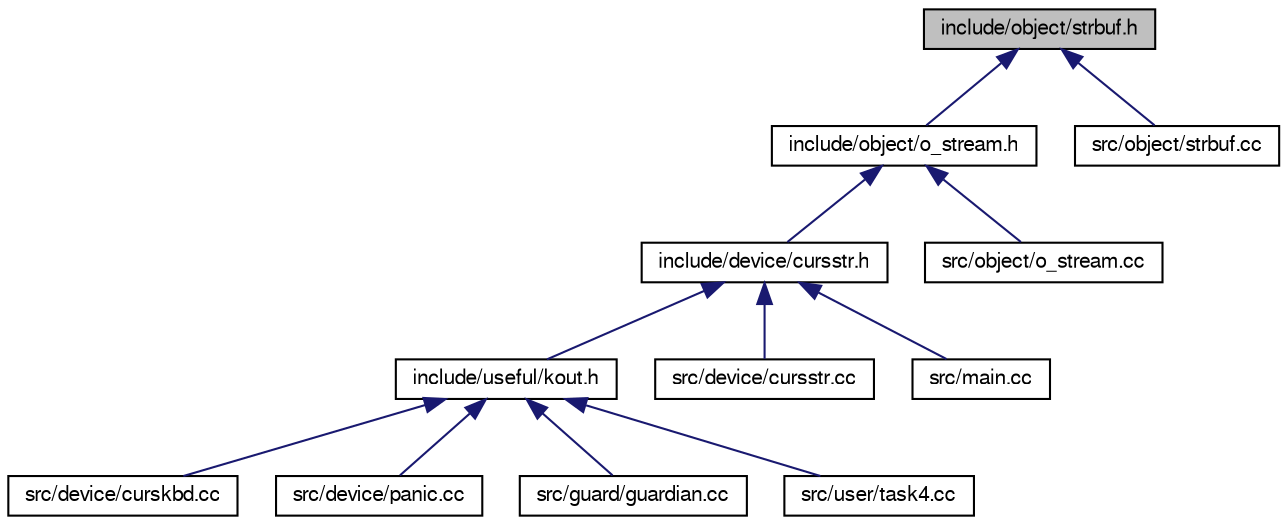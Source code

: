 digraph "include/object/strbuf.h"
{
  bgcolor="transparent";
  edge [fontname="FreeSans",fontsize="10",labelfontname="FreeSans",labelfontsize="10"];
  node [fontname="FreeSans",fontsize="10",shape=record];
  Node1 [label="include/object/strbuf.h",height=0.2,width=0.4,color="black", fillcolor="grey75", style="filled" fontcolor="black"];
  Node1 -> Node2 [dir="back",color="midnightblue",fontsize="10",style="solid",fontname="FreeSans"];
  Node2 [label="include/object/o_stream.h",height=0.2,width=0.4,color="black",URL="$o__stream_8h.html"];
  Node2 -> Node3 [dir="back",color="midnightblue",fontsize="10",style="solid",fontname="FreeSans"];
  Node3 [label="include/device/cursstr.h",height=0.2,width=0.4,color="black",URL="$cursstr_8h.html"];
  Node3 -> Node4 [dir="back",color="midnightblue",fontsize="10",style="solid",fontname="FreeSans"];
  Node4 [label="include/useful/kout.h",height=0.2,width=0.4,color="black",URL="$kout_8h.html",tooltip="help include file for use of global declared variable kout, declared in main.cc"];
  Node4 -> Node5 [dir="back",color="midnightblue",fontsize="10",style="solid",fontname="FreeSans"];
  Node5 [label="src/device/curskbd.cc",height=0.2,width=0.4,color="black",URL="$curskbd_8cc.html"];
  Node4 -> Node6 [dir="back",color="midnightblue",fontsize="10",style="solid",fontname="FreeSans"];
  Node6 [label="src/device/panic.cc",height=0.2,width=0.4,color="black",URL="$panic_8cc.html"];
  Node4 -> Node7 [dir="back",color="midnightblue",fontsize="10",style="solid",fontname="FreeSans"];
  Node7 [label="src/guard/guardian.cc",height=0.2,width=0.4,color="black",URL="$guardian_8cc.html",tooltip="interrupt handler function"];
  Node4 -> Node8 [dir="back",color="midnightblue",fontsize="10",style="solid",fontname="FreeSans"];
  Node8 [label="src/user/task4.cc",height=0.2,width=0.4,color="black",URL="$task4_8cc.html"];
  Node3 -> Node9 [dir="back",color="midnightblue",fontsize="10",style="solid",fontname="FreeSans"];
  Node9 [label="src/device/cursstr.cc",height=0.2,width=0.4,color="black",URL="$cursstr_8cc.html"];
  Node3 -> Node10 [dir="back",color="midnightblue",fontsize="10",style="solid",fontname="FreeSans"];
  Node10 [label="src/main.cc",height=0.2,width=0.4,color="black",URL="$main_8cc.html"];
  Node2 -> Node11 [dir="back",color="midnightblue",fontsize="10",style="solid",fontname="FreeSans"];
  Node11 [label="src/object/o_stream.cc",height=0.2,width=0.4,color="black",URL="$o__stream_8cc.html"];
  Node1 -> Node12 [dir="back",color="midnightblue",fontsize="10",style="solid",fontname="FreeSans"];
  Node12 [label="src/object/strbuf.cc",height=0.2,width=0.4,color="black",URL="$strbuf_8cc.html"];
}

